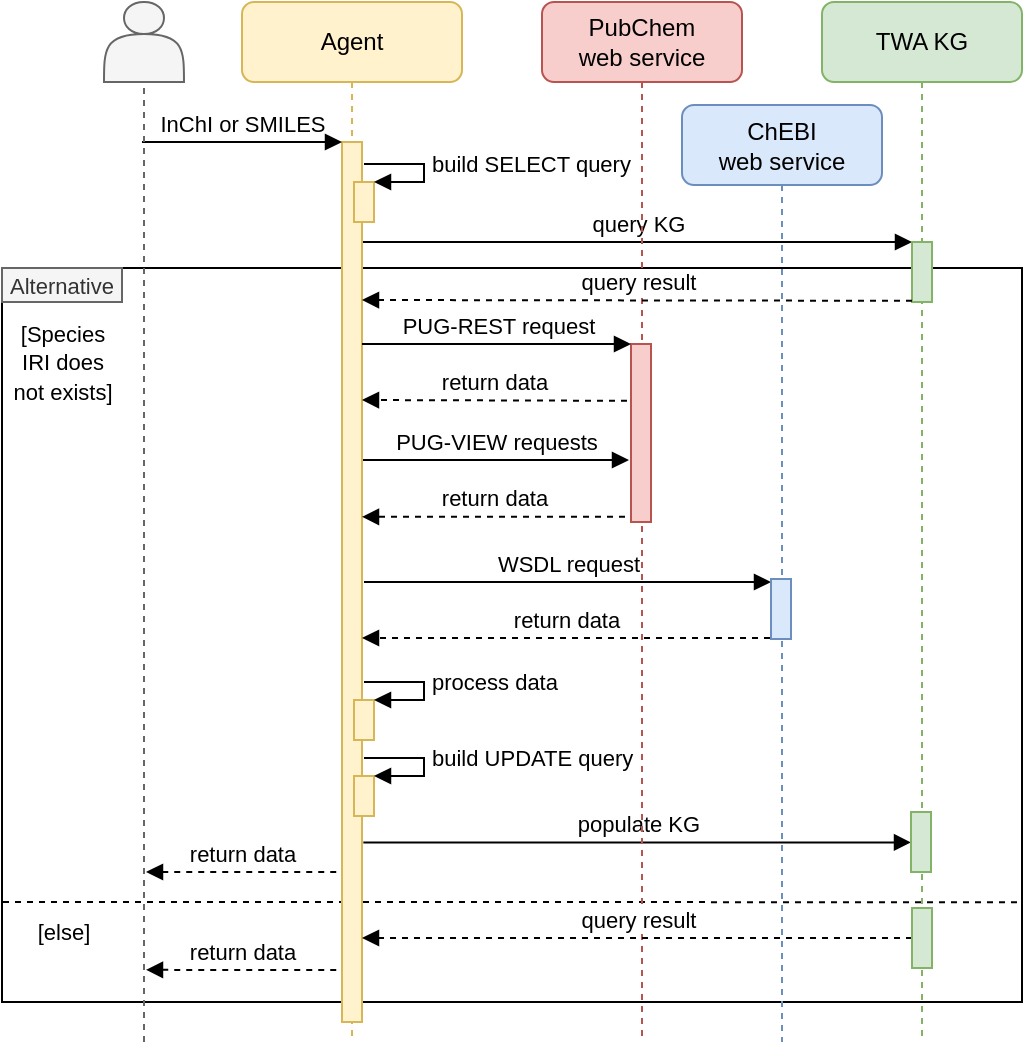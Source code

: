 <mxfile version="16.5.1" type="device"><diagram name="Page-1" id="13e1069c-82ec-6db2-03f1-153e76fe0fe0"><mxGraphModel dx="1454" dy="937" grid="1" gridSize="10" guides="1" tooltips="1" connect="1" arrows="1" fold="1" page="1" pageScale="1" pageWidth="1100" pageHeight="850" background="none" math="0" shadow="0"><root><mxCell id="0"/><mxCell id="1" parent="0"/><mxCell id="t_Ti84ju1iwW1GZTYooi-48" value="" style="rounded=0;whiteSpace=wrap;html=1;fillColor=none;fontFamily=Helvetica;" vertex="1" parent="1"><mxGeometry x="130" y="213" width="510" height="367" as="geometry"/></mxCell><mxCell id="t_Ti84ju1iwW1GZTYooi-47" value="PUG-VIEW requests" style="html=1;verticalAlign=bottom;endArrow=block;entryX=0;entryY=0;rounded=0;fontFamily=Helvetica;" edge="1" parent="1" source="7baba1c4bc27f4b0-10"><mxGeometry relative="1" as="geometry"><mxPoint x="299" y="309" as="sourcePoint"/><mxPoint x="443.5" y="309" as="targetPoint"/></mxGeometry></mxCell><mxCell id="t_Ti84ju1iwW1GZTYooi-20" value="query KG" style="html=1;verticalAlign=bottom;endArrow=block;entryX=0;entryY=0;rounded=0;endFill=1;endSize=6;fontFamily=Helvetica;" edge="1" target="t_Ti84ju1iwW1GZTYooi-19" parent="1" source="7baba1c4bc27f4b0-10"><mxGeometry x="0.002" relative="1" as="geometry"><mxPoint x="294.5" y="200" as="sourcePoint"/><mxPoint as="offset"/></mxGeometry></mxCell><mxCell id="t_Ti84ju1iwW1GZTYooi-39" value="populate KG" style="html=1;verticalAlign=bottom;endArrow=block;rounded=0;endFill=1;fontFamily=Helvetica;exitX=1.067;exitY=0.721;exitDx=0;exitDy=0;exitPerimeter=0;" edge="1" parent="1"><mxGeometry relative="1" as="geometry"><mxPoint x="310.67" y="500.19" as="sourcePoint"/><mxPoint x="584.5" y="500.19" as="targetPoint"/></mxGeometry></mxCell><mxCell id="t_Ti84ju1iwW1GZTYooi-50" value="" style="endArrow=none;dashed=1;html=1;rounded=0;exitX=0;exitY=0.25;exitDx=0;exitDy=0;entryX=1;entryY=0.864;entryDx=0;entryDy=0;fontFamily=Helvetica;entryPerimeter=0;" edge="1" parent="1" source="t_Ti84ju1iwW1GZTYooi-51" target="t_Ti84ju1iwW1GZTYooi-48"><mxGeometry width="50" height="50" relative="1" as="geometry"><mxPoint x="120" y="525" as="sourcePoint"/><mxPoint x="640" y="525" as="targetPoint"/></mxGeometry></mxCell><mxCell id="7baba1c4bc27f4b0-2" value="Agent" style="shape=umlLifeline;perimeter=lifelinePerimeter;whiteSpace=wrap;html=1;container=1;collapsible=0;recursiveResize=0;outlineConnect=0;rounded=1;shadow=0;comic=0;labelBackgroundColor=none;strokeWidth=1;fontFamily=Helvetica;fontSize=12;align=center;fillColor=#fff2cc;strokeColor=#d6b656;" parent="1" vertex="1"><mxGeometry x="250" y="80" width="110" height="520" as="geometry"/></mxCell><mxCell id="7baba1c4bc27f4b0-10" value="" style="html=1;points=[];perimeter=orthogonalPerimeter;rounded=0;shadow=0;comic=0;labelBackgroundColor=none;strokeWidth=1;fontFamily=Helvetica;fontSize=12;align=center;fillColor=#fff2cc;strokeColor=#d6b656;" parent="7baba1c4bc27f4b0-2" vertex="1"><mxGeometry x="50" y="70" width="10" height="440" as="geometry"/></mxCell><mxCell id="t_Ti84ju1iwW1GZTYooi-10" value="" style="html=1;points=[];perimeter=orthogonalPerimeter;fontFamily=Helvetica;fillColor=#fff2cc;strokeColor=#d6b656;" vertex="1" parent="7baba1c4bc27f4b0-2"><mxGeometry x="56" y="90" width="10" height="20" as="geometry"/></mxCell><mxCell id="t_Ti84ju1iwW1GZTYooi-11" value="build SELECT query" style="edgeStyle=orthogonalEdgeStyle;html=1;align=left;spacingLeft=2;endArrow=block;rounded=0;entryX=1;entryY=0;fontFamily=Helvetica;" edge="1" target="t_Ti84ju1iwW1GZTYooi-10" parent="7baba1c4bc27f4b0-2"><mxGeometry x="-0.063" relative="1" as="geometry"><mxPoint x="61" y="81" as="sourcePoint"/><Array as="points"><mxPoint x="91" y="81"/><mxPoint x="91" y="90"/><mxPoint x="66" y="90"/></Array><mxPoint as="offset"/></mxGeometry></mxCell><mxCell id="t_Ti84ju1iwW1GZTYooi-35" value="" style="html=1;points=[];perimeter=orthogonalPerimeter;fontFamily=Helvetica;fillColor=#fff2cc;strokeColor=#d6b656;" vertex="1" parent="7baba1c4bc27f4b0-2"><mxGeometry x="56" y="387" width="10" height="20" as="geometry"/></mxCell><mxCell id="t_Ti84ju1iwW1GZTYooi-36" value="build UPDATE query" style="edgeStyle=orthogonalEdgeStyle;html=1;align=left;spacingLeft=2;endArrow=block;rounded=0;entryX=1;entryY=0;fontFamily=Helvetica;" edge="1" parent="7baba1c4bc27f4b0-2" target="t_Ti84ju1iwW1GZTYooi-35"><mxGeometry x="-0.063" relative="1" as="geometry"><mxPoint x="61" y="378" as="sourcePoint"/><Array as="points"><mxPoint x="91" y="378"/><mxPoint x="91" y="387"/><mxPoint x="66" y="387"/></Array><mxPoint as="offset"/></mxGeometry></mxCell><mxCell id="t_Ti84ju1iwW1GZTYooi-40" value="" style="html=1;points=[];perimeter=orthogonalPerimeter;fontFamily=Helvetica;fillColor=#fff2cc;strokeColor=#d6b656;" vertex="1" parent="7baba1c4bc27f4b0-2"><mxGeometry x="56" y="349" width="10" height="20" as="geometry"/></mxCell><mxCell id="t_Ti84ju1iwW1GZTYooi-41" value="process data" style="edgeStyle=orthogonalEdgeStyle;html=1;align=left;spacingLeft=2;endArrow=block;rounded=0;entryX=1;entryY=0;fontFamily=Helvetica;" edge="1" parent="7baba1c4bc27f4b0-2" target="t_Ti84ju1iwW1GZTYooi-40"><mxGeometry x="-0.063" relative="1" as="geometry"><mxPoint x="61" y="340" as="sourcePoint"/><Array as="points"><mxPoint x="91" y="340"/><mxPoint x="91" y="349"/><mxPoint x="66" y="349"/></Array><mxPoint as="offset"/></mxGeometry></mxCell><mxCell id="t_Ti84ju1iwW1GZTYooi-44" value="&lt;font style=&quot;font-size: 11px&quot;&gt;return data&lt;/font&gt;" style="html=1;verticalAlign=bottom;endArrow=none;entryX=0;entryY=0;labelBackgroundColor=default;fontFamily=Helvetica;fontSize=11;edgeStyle=elbowEdgeStyle;elbow=vertical;dashed=1;startArrow=block;startFill=1;endFill=0;rounded=0;endSize=6;" edge="1" parent="7baba1c4bc27f4b0-2"><mxGeometry relative="1" as="geometry"><mxPoint x="-48" y="435" as="sourcePoint"/><mxPoint x="48" y="435.17" as="targetPoint"/></mxGeometry></mxCell><mxCell id="t_Ti84ju1iwW1GZTYooi-45" value="&lt;font style=&quot;font-size: 11px&quot;&gt;return data&lt;/font&gt;" style="html=1;verticalAlign=bottom;endArrow=none;entryX=0;entryY=0;labelBackgroundColor=default;fontFamily=Helvetica;fontSize=11;edgeStyle=elbowEdgeStyle;elbow=vertical;dashed=1;startArrow=block;startFill=1;endFill=0;rounded=0;endSize=6;" edge="1" parent="7baba1c4bc27f4b0-2"><mxGeometry relative="1" as="geometry"><mxPoint x="-48" y="483.931" as="sourcePoint"/><mxPoint x="49" y="484.0" as="targetPoint"/></mxGeometry></mxCell><mxCell id="7baba1c4bc27f4b0-3" value="PubChem &lt;br&gt;web service" style="shape=umlLifeline;perimeter=lifelinePerimeter;whiteSpace=wrap;html=1;container=1;collapsible=0;recursiveResize=0;outlineConnect=0;rounded=1;shadow=0;comic=0;labelBackgroundColor=none;strokeWidth=1;fontFamily=Helvetica;fontSize=12;align=center;fillColor=#f8cecc;strokeColor=#b85450;" parent="1" vertex="1"><mxGeometry x="400" y="80" width="100" height="520" as="geometry"/></mxCell><mxCell id="t_Ti84ju1iwW1GZTYooi-32" value="" style="html=1;points=[];perimeter=orthogonalPerimeter;fillColor=#f8cecc;fontFamily=Helvetica;strokeColor=#b85450;" vertex="1" parent="7baba1c4bc27f4b0-3"><mxGeometry x="44.5" y="171" width="10" height="89" as="geometry"/></mxCell><mxCell id="t_Ti84ju1iwW1GZTYooi-33" value="return data" style="html=1;verticalAlign=bottom;endArrow=block;dashed=1;endSize=6;exitX=0;exitY=0.95;rounded=0;endFill=1;fontFamily=Helvetica;" edge="1" parent="7baba1c4bc27f4b0-3"><mxGeometry relative="1" as="geometry"><mxPoint x="-90" y="199" as="targetPoint"/><mxPoint x="42.5" y="199.4" as="sourcePoint"/></mxGeometry></mxCell><mxCell id="t_Ti84ju1iwW1GZTYooi-43" value="query result" style="html=1;verticalAlign=bottom;endArrow=block;dashed=1;endSize=6;exitX=0;exitY=0.95;rounded=0;endFill=1;startArrow=none;startFill=0;fontFamily=Helvetica;" edge="1" parent="7baba1c4bc27f4b0-3"><mxGeometry relative="1" as="geometry"><mxPoint x="-90" y="468" as="targetPoint"/><mxPoint x="185.0" y="468.0" as="sourcePoint"/></mxGeometry></mxCell><mxCell id="t_Ti84ju1iwW1GZTYooi-68" value="WSDL request" style="html=1;verticalAlign=bottom;endArrow=block;rounded=0;fontFamily=Helvetica;" edge="1" parent="7baba1c4bc27f4b0-3" target="t_Ti84ju1iwW1GZTYooi-65"><mxGeometry relative="1" as="geometry"><mxPoint x="-89" y="290" as="sourcePoint"/><mxPoint x="110" y="290" as="targetPoint"/></mxGeometry></mxCell><mxCell id="7baba1c4bc27f4b0-4" value="TWA KG" style="shape=umlLifeline;perimeter=lifelinePerimeter;whiteSpace=wrap;html=1;container=1;collapsible=0;recursiveResize=0;outlineConnect=0;rounded=1;shadow=0;comic=0;labelBackgroundColor=none;strokeWidth=1;fontFamily=Helvetica;fontSize=12;align=center;fillColor=#d5e8d4;strokeColor=#82b366;" parent="1" vertex="1"><mxGeometry x="540" y="80" width="100" height="520" as="geometry"/></mxCell><mxCell id="t_Ti84ju1iwW1GZTYooi-37" value="" style="html=1;points=[];perimeter=orthogonalPerimeter;fillColor=#d5e8d4;fontFamily=Helvetica;strokeColor=#82b366;" vertex="1" parent="7baba1c4bc27f4b0-4"><mxGeometry x="44.5" y="405" width="10" height="30" as="geometry"/></mxCell><mxCell id="t_Ti84ju1iwW1GZTYooi-42" value="" style="html=1;points=[];perimeter=orthogonalPerimeter;fillColor=#d5e8d4;fontFamily=Helvetica;strokeColor=#82b366;" vertex="1" parent="7baba1c4bc27f4b0-4"><mxGeometry x="45" y="453" width="10" height="30" as="geometry"/></mxCell><mxCell id="t_Ti84ju1iwW1GZTYooi-19" value="" style="html=1;points=[];perimeter=orthogonalPerimeter;fillColor=#d5e8d4;fontFamily=Helvetica;strokeColor=#82b366;" vertex="1" parent="7baba1c4bc27f4b0-4"><mxGeometry x="45" y="120" width="10" height="30" as="geometry"/></mxCell><mxCell id="7baba1c4bc27f4b0-11" value="&lt;font style=&quot;font-size: 11px&quot;&gt;InChI or SMILES&lt;/font&gt;" style="html=1;verticalAlign=bottom;endArrow=block;entryX=0;entryY=0;labelBackgroundColor=none;fontFamily=Helvetica;fontSize=12;edgeStyle=elbowEdgeStyle;elbow=vertical;" parent="1" target="7baba1c4bc27f4b0-10" edge="1"><mxGeometry relative="1" as="geometry"><mxPoint x="200" y="150" as="sourcePoint"/><mxPoint as="offset"/></mxGeometry></mxCell><mxCell id="t_Ti84ju1iwW1GZTYooi-21" value="query result" style="html=1;verticalAlign=bottom;endArrow=block;dashed=1;endSize=6;exitX=0;exitY=0.95;rounded=0;endFill=1;fontFamily=Helvetica;" edge="1" parent="1"><mxGeometry relative="1" as="geometry"><mxPoint x="310" y="229" as="targetPoint"/><mxPoint x="585" y="229.4" as="sourcePoint"/></mxGeometry></mxCell><mxCell id="t_Ti84ju1iwW1GZTYooi-46" value="return data" style="html=1;verticalAlign=bottom;endArrow=block;dashed=1;endSize=6;exitX=0;exitY=0.95;rounded=0;endFill=1;fontFamily=Helvetica;" edge="1" parent="1" target="7baba1c4bc27f4b0-10"><mxGeometry relative="1" as="geometry"><mxPoint x="320" y="337" as="targetPoint"/><mxPoint x="441.5" y="337.4" as="sourcePoint"/></mxGeometry></mxCell><mxCell id="t_Ti84ju1iwW1GZTYooi-52" value="&lt;font style=&quot;font-size: 11px&quot;&gt;[Species IRI does not exists]&lt;/font&gt;" style="rounded=0;whiteSpace=wrap;html=1;fillColor=none;strokeColor=none;fontFamily=Helvetica;" vertex="1" parent="1"><mxGeometry x="131" y="230" width="59" height="60" as="geometry"/></mxCell><mxCell id="t_Ti84ju1iwW1GZTYooi-51" value="&lt;font style=&quot;font-size: 11px&quot;&gt;[else]&lt;/font&gt;" style="rounded=0;whiteSpace=wrap;html=1;fillColor=none;strokeColor=none;fontFamily=Helvetica;" vertex="1" parent="1"><mxGeometry x="130.5" y="515" width="60" height="60" as="geometry"/></mxCell><mxCell id="t_Ti84ju1iwW1GZTYooi-61" value="Alternative" style="rounded=0;whiteSpace=wrap;html=1;fontFamily=Helvetica;fontSize=11;fillColor=#f5f5f5;fontColor=#333333;strokeColor=#666666;" vertex="1" parent="1"><mxGeometry x="130" y="213" width="60" height="17" as="geometry"/></mxCell><mxCell id="t_Ti84ju1iwW1GZTYooi-62" value="" style="endArrow=none;dashed=1;html=1;rounded=0;labelBackgroundColor=#FFFFFF;fontFamily=Helvetica;fontSize=11;endSize=6;fillColor=#f5f5f5;strokeColor=#666666;" edge="1" parent="1"><mxGeometry width="50" height="50" relative="1" as="geometry"><mxPoint x="201" y="600" as="sourcePoint"/><mxPoint x="201" y="118" as="targetPoint"/></mxGeometry></mxCell><mxCell id="t_Ti84ju1iwW1GZTYooi-63" value="" style="shape=actor;whiteSpace=wrap;html=1;fontFamily=Helvetica;fontSize=11;fillColor=#f5f5f5;strokeColor=#666666;fontColor=#333333;" vertex="1" parent="1"><mxGeometry x="181" y="80" width="40" height="40" as="geometry"/></mxCell><mxCell id="t_Ti84ju1iwW1GZTYooi-34" value="PUG-REST request" style="html=1;verticalAlign=bottom;endArrow=block;entryX=0;entryY=0;rounded=0;fontFamily=Helvetica;" edge="1" parent="1" target="t_Ti84ju1iwW1GZTYooi-32"><mxGeometry relative="1" as="geometry"><mxPoint x="310" y="251" as="sourcePoint"/></mxGeometry></mxCell><mxCell id="t_Ti84ju1iwW1GZTYooi-64" value="ChEBI&lt;br&gt;web service" style="shape=umlLifeline;perimeter=lifelinePerimeter;whiteSpace=wrap;html=1;container=1;collapsible=0;recursiveResize=0;outlineConnect=0;rounded=1;shadow=0;comic=0;labelBackgroundColor=none;strokeWidth=1;fontFamily=Helvetica;fontSize=12;align=center;fillColor=#dae8fc;strokeColor=#6c8ebf;" vertex="1" parent="1"><mxGeometry x="470" y="131.5" width="100" height="468.5" as="geometry"/></mxCell><mxCell id="t_Ti84ju1iwW1GZTYooi-65" value="" style="html=1;points=[];perimeter=orthogonalPerimeter;fillColor=#dae8fc;fontFamily=Helvetica;strokeColor=#6c8ebf;" vertex="1" parent="t_Ti84ju1iwW1GZTYooi-64"><mxGeometry x="44.5" y="237" width="10" height="30" as="geometry"/></mxCell><mxCell id="t_Ti84ju1iwW1GZTYooi-66" value="return data" style="html=1;verticalAlign=bottom;endArrow=block;dashed=1;endSize=6;rounded=0;endFill=1;fontFamily=Helvetica;" edge="1" parent="t_Ti84ju1iwW1GZTYooi-64"><mxGeometry relative="1" as="geometry"><mxPoint x="-160" y="266.5" as="targetPoint"/><mxPoint x="44" y="266.5" as="sourcePoint"/></mxGeometry></mxCell></root></mxGraphModel></diagram></mxfile>